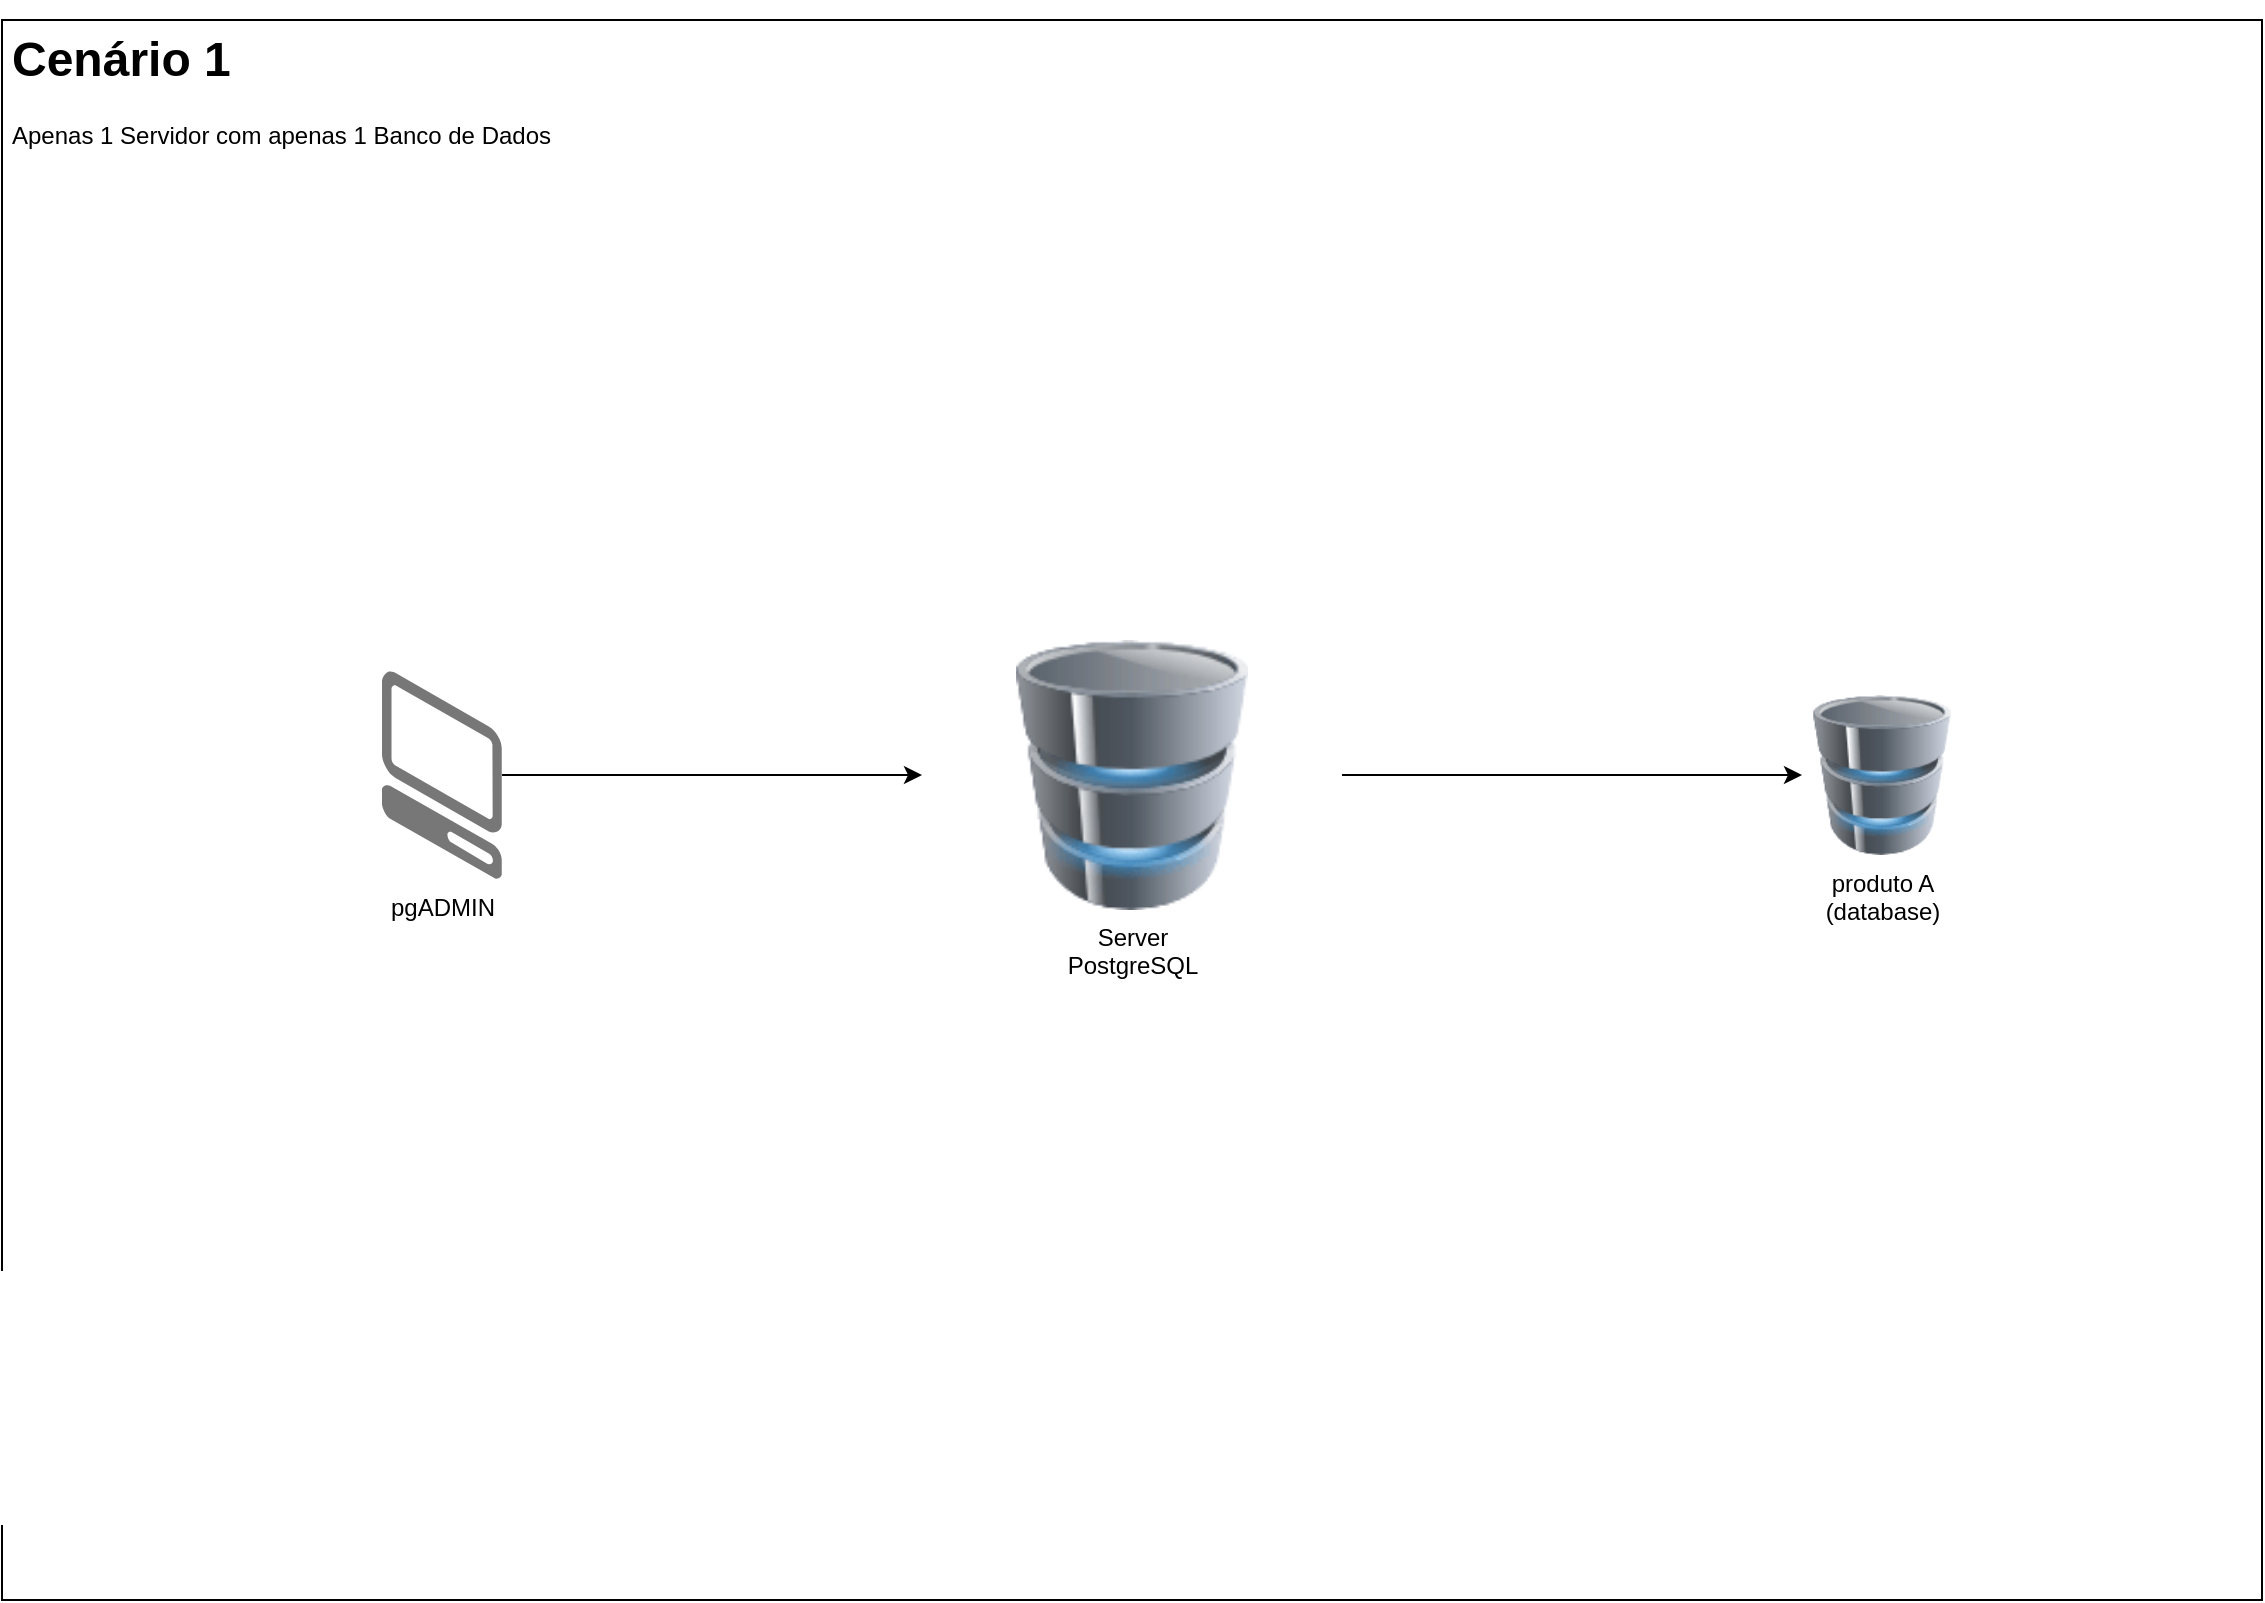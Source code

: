 <mxfile version="14.5.1" type="device" pages="5"><diagram name="Cenario 1" id="Lg8m0BUe3CHeItATcfle"><mxGraphModel dx="1662" dy="843" grid="1" gridSize="10" guides="1" tooltips="1" connect="1" arrows="1" fold="1" page="1" pageScale="1" pageWidth="1169" pageHeight="827" math="0" shadow="0"><root><mxCell id="Ot9m-OOdKR0GXdEqCJFs-0"/><mxCell id="Ot9m-OOdKR0GXdEqCJFs-1" parent="Ot9m-OOdKR0GXdEqCJFs-0"/><mxCell id="1UFnQcqvjPA9GLPfZd_I-0" value="&lt;h1&gt;Cenário 1&lt;/h1&gt;&lt;p&gt;Apenas 1 Servidor com apenas 1 Banco de Dados&lt;/p&gt;" style="text;html=1;fillColor=none;spacing=5;spacingTop=-20;whiteSpace=wrap;overflow=hidden;rounded=0;strokeColor=#000000;" parent="Ot9m-OOdKR0GXdEqCJFs-1" vertex="1"><mxGeometry x="20" y="20" width="1130" height="790" as="geometry"/></mxCell><mxCell id="Ot9m-OOdKR0GXdEqCJFs-2" value="" style="edgeStyle=none;rounded=0;orthogonalLoop=1;jettySize=auto;html=1;" parent="Ot9m-OOdKR0GXdEqCJFs-1" source="Ot9m-OOdKR0GXdEqCJFs-5" target="Ot9m-OOdKR0GXdEqCJFs-9" edge="1"><mxGeometry relative="1" as="geometry"/></mxCell><mxCell id="Ot9m-OOdKR0GXdEqCJFs-5" value="Server&lt;br&gt;PostgreSQL" style="image;html=1;image=img/lib/clip_art/computers/Database_128x128.png" parent="Ot9m-OOdKR0GXdEqCJFs-1" vertex="1"><mxGeometry x="480" y="330" width="210" height="135" as="geometry"/></mxCell><mxCell id="Ot9m-OOdKR0GXdEqCJFs-6" style="rounded=0;orthogonalLoop=1;jettySize=auto;html=1;entryX=0;entryY=0.5;entryDx=0;entryDy=0;" parent="Ot9m-OOdKR0GXdEqCJFs-1" source="Ot9m-OOdKR0GXdEqCJFs-8" target="Ot9m-OOdKR0GXdEqCJFs-5" edge="1"><mxGeometry relative="1" as="geometry"/></mxCell><mxCell id="Ot9m-OOdKR0GXdEqCJFs-8" value="pgADMIN" style="verticalLabelPosition=bottom;html=1;verticalAlign=top;strokeWidth=1;align=center;outlineConnect=0;dashed=0;outlineConnect=0;shape=mxgraph.aws3d.client;aspect=fixed;strokeColor=none;fillColor=#777777;" parent="Ot9m-OOdKR0GXdEqCJFs-1" vertex="1"><mxGeometry x="210" y="345.5" width="60" height="104" as="geometry"/></mxCell><mxCell id="Ot9m-OOdKR0GXdEqCJFs-9" value="produto A&lt;br&gt;(database)" style="image;html=1;image=img/lib/clip_art/computers/Database_128x128.png" parent="Ot9m-OOdKR0GXdEqCJFs-1" vertex="1"><mxGeometry x="920" y="357.5" width="80" height="80" as="geometry"/></mxCell></root></mxGraphModel></diagram><diagram id="BOj2NvZGHwCoUeLI7-mo" name="Cenario 2"><mxGraphModel dx="1662" dy="843" grid="1" gridSize="10" guides="1" tooltips="1" connect="1" arrows="1" fold="1" page="1" pageScale="1" pageWidth="1169" pageHeight="827" math="0" shadow="0"><root><mxCell id="9vWRm2GDRzrBymxlWxMZ-0"/><mxCell id="9vWRm2GDRzrBymxlWxMZ-1" parent="9vWRm2GDRzrBymxlWxMZ-0"/><mxCell id="JJjgjn09jL8YowxzHOb0-0" value="&lt;h1&gt;Cenário 2&lt;/h1&gt;&lt;p&gt;Apenas 1 Servidor mas 1 Banco de Dados por Cliente (Replicando as estruturas)&lt;/p&gt;" style="text;html=1;fillColor=none;spacing=5;spacingTop=-20;whiteSpace=wrap;overflow=hidden;rounded=0;strokeColor=#000000;" parent="9vWRm2GDRzrBymxlWxMZ-1" vertex="1"><mxGeometry x="10" y="10" width="1140" height="800" as="geometry"/></mxCell><mxCell id="LACKKOnHZq74fu0vClXh-7" style="edgeStyle=orthogonalEdgeStyle;rounded=0;orthogonalLoop=1;jettySize=auto;html=1;" parent="9vWRm2GDRzrBymxlWxMZ-1" source="LACKKOnHZq74fu0vClXh-1" target="LACKKOnHZq74fu0vClXh-5" edge="1"><mxGeometry relative="1" as="geometry"/></mxCell><mxCell id="LACKKOnHZq74fu0vClXh-9" style="edgeStyle=orthogonalEdgeStyle;rounded=0;orthogonalLoop=1;jettySize=auto;html=1;entryX=0;entryY=0.75;entryDx=0;entryDy=0;" parent="9vWRm2GDRzrBymxlWxMZ-1" source="LACKKOnHZq74fu0vClXh-1" target="LACKKOnHZq74fu0vClXh-4" edge="1"><mxGeometry relative="1" as="geometry"><Array as="points"><mxPoint x="480" y="200"/></Array></mxGeometry></mxCell><mxCell id="LACKKOnHZq74fu0vClXh-10" style="edgeStyle=orthogonalEdgeStyle;rounded=0;orthogonalLoop=1;jettySize=auto;html=1;entryX=0;entryY=0.75;entryDx=0;entryDy=0;" parent="9vWRm2GDRzrBymxlWxMZ-1" source="LACKKOnHZq74fu0vClXh-1" target="LACKKOnHZq74fu0vClXh-6" edge="1"><mxGeometry relative="1" as="geometry"><Array as="points"><mxPoint x="475" y="650"/></Array></mxGeometry></mxCell><mxCell id="LACKKOnHZq74fu0vClXh-1" value="Server&lt;br&gt;PostgreSQL" style="image;html=1;image=img/lib/clip_art/computers/Database_128x128.png" parent="9vWRm2GDRzrBymxlWxMZ-1" vertex="1"><mxGeometry x="370" y="350" width="210" height="135" as="geometry"/></mxCell><mxCell id="LACKKOnHZq74fu0vClXh-2" style="rounded=0;orthogonalLoop=1;jettySize=auto;html=1;entryX=0;entryY=0.5;entryDx=0;entryDy=0;" parent="9vWRm2GDRzrBymxlWxMZ-1" source="LACKKOnHZq74fu0vClXh-3" target="LACKKOnHZq74fu0vClXh-1" edge="1"><mxGeometry relative="1" as="geometry"/></mxCell><mxCell id="LACKKOnHZq74fu0vClXh-3" value="pgADMIN" style="verticalLabelPosition=bottom;html=1;verticalAlign=top;strokeWidth=1;align=center;outlineConnect=0;dashed=0;outlineConnect=0;shape=mxgraph.aws3d.client;aspect=fixed;strokeColor=none;fillColor=#777777;" parent="9vWRm2GDRzrBymxlWxMZ-1" vertex="1"><mxGeometry x="200" y="365.5" width="60" height="104" as="geometry"/></mxCell><mxCell id="LACKKOnHZq74fu0vClXh-4" value="produto A&lt;br&gt;(database)&lt;br&gt;[cliente A]" style="image;html=1;image=img/lib/clip_art/computers/Database_128x128.png" parent="9vWRm2GDRzrBymxlWxMZ-1" vertex="1"><mxGeometry x="930" y="140" width="80" height="80" as="geometry"/></mxCell><mxCell id="LACKKOnHZq74fu0vClXh-5" value="produto A&lt;br&gt;(database)&lt;br&gt;[cliente B]" style="image;html=1;image=img/lib/clip_art/computers/Database_128x128.png" parent="9vWRm2GDRzrBymxlWxMZ-1" vertex="1"><mxGeometry x="930" y="377.5" width="80" height="80" as="geometry"/></mxCell><mxCell id="LACKKOnHZq74fu0vClXh-6" value="produto A&lt;br&gt;(database)&lt;br&gt;[cliente X]" style="image;html=1;image=img/lib/clip_art/computers/Database_128x128.png" parent="9vWRm2GDRzrBymxlWxMZ-1" vertex="1"><mxGeometry x="930" y="590" width="80" height="80" as="geometry"/></mxCell></root></mxGraphModel></diagram><diagram id="2zVzznr61p73fuEzWiJb" name="Cenário 3"><mxGraphModel dx="2374" dy="1204" grid="1" gridSize="10" guides="1" tooltips="1" connect="1" arrows="1" fold="1" page="1" pageScale="1" pageWidth="1169" pageHeight="827" math="0" shadow="0"><root><mxCell id="q4gJIiIvbS1eZ_yKjsUI-0"/><mxCell id="q4gJIiIvbS1eZ_yKjsUI-1" parent="q4gJIiIvbS1eZ_yKjsUI-0"/><mxCell id="UVeZngJhvJa9QWH8995u-137" value="&lt;h1&gt;Cenário 3&lt;/h1&gt;&lt;p&gt;1 Servidor por Cliente com 1 banco de dados por produto contratado.&lt;/p&gt;" style="text;html=1;fillColor=none;spacing=5;spacingTop=-20;whiteSpace=wrap;overflow=hidden;rounded=0;strokeColor=#000000;" parent="q4gJIiIvbS1eZ_yKjsUI-1" vertex="1"><mxGeometry x="10" y="20" width="1140" height="790" as="geometry"/></mxCell><mxCell id="7" value="" style="edgeStyle=none;rounded=0;orthogonalLoop=1;jettySize=auto;html=1;" parent="q4gJIiIvbS1eZ_yKjsUI-1" source="2" target="6" edge="1"><mxGeometry relative="1" as="geometry"/></mxCell><mxCell id="2" value="Server A&lt;br&gt;[Cliente A]" style="image;html=1;image=img/lib/clip_art/computers/Database_128x128.png" parent="q4gJIiIvbS1eZ_yKjsUI-1" vertex="1"><mxGeometry x="510" y="142" width="210" height="135" as="geometry"/></mxCell><mxCell id="4" style="rounded=0;orthogonalLoop=1;jettySize=auto;html=1;entryX=0;entryY=0.5;entryDx=0;entryDy=0;edgeStyle=orthogonalEdgeStyle;" parent="q4gJIiIvbS1eZ_yKjsUI-1" source="3" target="2" edge="1"><mxGeometry relative="1" as="geometry"/></mxCell><mxCell id="137" style="edgeStyle=orthogonalEdgeStyle;rounded=0;orthogonalLoop=1;jettySize=auto;html=1;entryX=0;entryY=0.5;entryDx=0;entryDy=0;" parent="q4gJIiIvbS1eZ_yKjsUI-1" source="3" target="133" edge="1"><mxGeometry relative="1" as="geometry"/></mxCell><mxCell id="nH_53L9v-JraRv6s9P3--138" style="edgeStyle=orthogonalEdgeStyle;rounded=0;orthogonalLoop=1;jettySize=auto;html=1;entryX=0;entryY=0.5;entryDx=0;entryDy=0;" parent="q4gJIiIvbS1eZ_yKjsUI-1" source="3" target="nH_53L9v-JraRv6s9P3--137" edge="1"><mxGeometry relative="1" as="geometry"/></mxCell><mxCell id="3" value="pgADMIN" style="verticalLabelPosition=bottom;html=1;verticalAlign=top;strokeWidth=1;align=center;outlineConnect=0;dashed=0;outlineConnect=0;shape=mxgraph.aws3d.client;aspect=fixed;strokeColor=none;fillColor=#777777;" parent="q4gJIiIvbS1eZ_yKjsUI-1" vertex="1"><mxGeometry x="40" y="359.5" width="57.98" height="100.5" as="geometry"/></mxCell><mxCell id="6" value="produtoA&lt;br&gt;(database)" style="image;html=1;image=img/lib/clip_art/computers/Database_128x128.png" parent="q4gJIiIvbS1eZ_yKjsUI-1" vertex="1"><mxGeometry x="1040" y="169.5" width="80" height="80" as="geometry"/></mxCell><mxCell id="130" value="" style="edgeStyle=none;rounded=0;orthogonalLoop=1;jettySize=auto;html=1;" parent="q4gJIiIvbS1eZ_yKjsUI-1" source="133" target="134" edge="1"><mxGeometry relative="1" as="geometry"/></mxCell><mxCell id="133" value="Server B&lt;br&gt;[Cliente B]" style="image;html=1;image=img/lib/clip_art/computers/Database_128x128.png" parent="q4gJIiIvbS1eZ_yKjsUI-1" vertex="1"><mxGeometry x="510" y="344" width="210" height="135" as="geometry"/></mxCell><mxCell id="134" value="produtoA&lt;br&gt;(database)" style="image;html=1;image=img/lib/clip_art/computers/Database_128x128.png" parent="q4gJIiIvbS1eZ_yKjsUI-1" vertex="1"><mxGeometry x="1050" y="371.5" width="80" height="80" as="geometry"/></mxCell><mxCell id="nH_53L9v-JraRv6s9P3--140" style="edgeStyle=orthogonalEdgeStyle;rounded=0;orthogonalLoop=1;jettySize=auto;html=1;entryX=0;entryY=0.5;entryDx=0;entryDy=0;" parent="q4gJIiIvbS1eZ_yKjsUI-1" source="nH_53L9v-JraRv6s9P3--137" target="nH_53L9v-JraRv6s9P3--139" edge="1"><mxGeometry relative="1" as="geometry"/></mxCell><mxCell id="nH_53L9v-JraRv6s9P3--137" value="Server X&lt;br&gt;[Cliente X]" style="image;html=1;image=img/lib/clip_art/computers/Database_128x128.png" parent="q4gJIiIvbS1eZ_yKjsUI-1" vertex="1"><mxGeometry x="510" y="549.5" width="210" height="135" as="geometry"/></mxCell><mxCell id="nH_53L9v-JraRv6s9P3--139" value="produtoA&lt;br&gt;(database)" style="image;html=1;image=img/lib/clip_art/computers/Database_128x128.png" parent="q4gJIiIvbS1eZ_yKjsUI-1" vertex="1"><mxGeometry x="1050" y="577" width="80" height="80" as="geometry"/></mxCell></root></mxGraphModel></diagram><diagram name="Cenário 4" id="gO_Chl5MxCKolKvWs-Rl"><mxGraphModel dx="2770" dy="1405" grid="1" gridSize="10" guides="1" tooltips="1" connect="1" arrows="1" fold="1" page="1" pageScale="1" pageWidth="1169" pageHeight="827" math="0" shadow="0"><root><mxCell id="ryoK1AbgunaD2ylwboW6-0"/><mxCell id="ryoK1AbgunaD2ylwboW6-1" parent="ryoK1AbgunaD2ylwboW6-0"/><mxCell id="ryoK1AbgunaD2ylwboW6-15" value="&lt;h1&gt;Cenário 4&lt;/h1&gt;&lt;p&gt;1 Servidor por Cliente com 1 ou mais banco de dados por produtos contratado.&lt;/p&gt;" style="text;html=1;fillColor=none;spacing=5;spacingTop=-20;whiteSpace=wrap;overflow=hidden;rounded=0;strokeColor=#000000;" parent="ryoK1AbgunaD2ylwboW6-1" vertex="1"><mxGeometry x="10" y="10" width="1140" height="800" as="geometry"/></mxCell><mxCell id="ryoK1AbgunaD2ylwboW6-2" value="" style="edgeStyle=elbowEdgeStyle;rounded=0;orthogonalLoop=1;jettySize=auto;html=1;" parent="ryoK1AbgunaD2ylwboW6-1" source="ryoK1AbgunaD2ylwboW6-3" target="ryoK1AbgunaD2ylwboW6-8" edge="1"><mxGeometry relative="1" as="geometry"/></mxCell><mxCell id="ryoK1AbgunaD2ylwboW6-17" style="edgeStyle=elbowEdgeStyle;rounded=0;orthogonalLoop=1;jettySize=auto;html=1;" parent="ryoK1AbgunaD2ylwboW6-1" source="ryoK1AbgunaD2ylwboW6-3" target="ryoK1AbgunaD2ylwboW6-16" edge="1"><mxGeometry relative="1" as="geometry"/></mxCell><mxCell id="ryoK1AbgunaD2ylwboW6-3" value="Server A&lt;br&gt;[Cliente A]" style="image;html=1;image=img/lib/clip_art/computers/Database_128x128.png" parent="ryoK1AbgunaD2ylwboW6-1" vertex="1"><mxGeometry x="560" y="149.5" width="210" height="135" as="geometry"/></mxCell><mxCell id="ryoK1AbgunaD2ylwboW6-4" style="rounded=0;orthogonalLoop=1;jettySize=auto;html=1;entryX=0;entryY=0.5;entryDx=0;entryDy=0;edgeStyle=orthogonalEdgeStyle;" parent="ryoK1AbgunaD2ylwboW6-1" source="ryoK1AbgunaD2ylwboW6-7" target="ryoK1AbgunaD2ylwboW6-3" edge="1"><mxGeometry relative="1" as="geometry"/></mxCell><mxCell id="ryoK1AbgunaD2ylwboW6-5" style="edgeStyle=orthogonalEdgeStyle;rounded=0;orthogonalLoop=1;jettySize=auto;html=1;entryX=0;entryY=0.5;entryDx=0;entryDy=0;" parent="ryoK1AbgunaD2ylwboW6-1" source="ryoK1AbgunaD2ylwboW6-7" target="ryoK1AbgunaD2ylwboW6-10" edge="1"><mxGeometry relative="1" as="geometry"/></mxCell><mxCell id="ryoK1AbgunaD2ylwboW6-6" style="edgeStyle=orthogonalEdgeStyle;rounded=0;orthogonalLoop=1;jettySize=auto;html=1;entryX=0;entryY=0.5;entryDx=0;entryDy=0;" parent="ryoK1AbgunaD2ylwboW6-1" source="ryoK1AbgunaD2ylwboW6-7" target="ryoK1AbgunaD2ylwboW6-13" edge="1"><mxGeometry relative="1" as="geometry"/></mxCell><mxCell id="ryoK1AbgunaD2ylwboW6-7" value="pgADMIN" style="verticalLabelPosition=bottom;html=1;verticalAlign=top;strokeWidth=1;align=center;outlineConnect=0;dashed=0;outlineConnect=0;shape=mxgraph.aws3d.client;aspect=fixed;strokeColor=none;fillColor=#777777;" parent="ryoK1AbgunaD2ylwboW6-1" vertex="1"><mxGeometry x="60" y="399.5" width="60" height="104" as="geometry"/></mxCell><mxCell id="ryoK1AbgunaD2ylwboW6-8" value="produtoA&lt;br&gt;(database)" style="image;html=1;image=img/lib/clip_art/computers/Database_128x128.png" parent="ryoK1AbgunaD2ylwboW6-1" vertex="1"><mxGeometry x="980" y="102" width="80" height="80" as="geometry"/></mxCell><mxCell id="ryoK1AbgunaD2ylwboW6-9" value="" style="edgeStyle=none;rounded=0;orthogonalLoop=1;jettySize=auto;html=1;" parent="ryoK1AbgunaD2ylwboW6-1" source="ryoK1AbgunaD2ylwboW6-10" target="ryoK1AbgunaD2ylwboW6-11" edge="1"><mxGeometry relative="1" as="geometry"/></mxCell><mxCell id="ryoK1AbgunaD2ylwboW6-10" value="Server B&lt;br&gt;[Cliente B]" style="image;html=1;image=img/lib/clip_art/computers/Database_128x128.png" parent="ryoK1AbgunaD2ylwboW6-1" vertex="1"><mxGeometry x="560" y="384" width="210" height="135" as="geometry"/></mxCell><mxCell id="ryoK1AbgunaD2ylwboW6-11" value="produtoA&lt;br&gt;(database)" style="image;html=1;image=img/lib/clip_art/computers/Database_128x128.png" parent="ryoK1AbgunaD2ylwboW6-1" vertex="1"><mxGeometry x="980" y="411.5" width="80" height="80" as="geometry"/></mxCell><mxCell id="ryoK1AbgunaD2ylwboW6-12" style="edgeStyle=orthogonalEdgeStyle;rounded=0;orthogonalLoop=1;jettySize=auto;html=1;entryX=0;entryY=0.5;entryDx=0;entryDy=0;" parent="ryoK1AbgunaD2ylwboW6-1" source="ryoK1AbgunaD2ylwboW6-13" target="ryoK1AbgunaD2ylwboW6-14" edge="1"><mxGeometry relative="1" as="geometry"/></mxCell><mxCell id="ryoK1AbgunaD2ylwboW6-13" value="Server X&lt;br&gt;[Cliente X]" style="image;html=1;image=img/lib/clip_art/computers/Database_128x128.png" parent="ryoK1AbgunaD2ylwboW6-1" vertex="1"><mxGeometry x="560" y="589.5" width="210" height="135" as="geometry"/></mxCell><mxCell id="ryoK1AbgunaD2ylwboW6-14" value="produtoA&lt;br&gt;(database)" style="image;html=1;image=img/lib/clip_art/computers/Database_128x128.png" parent="ryoK1AbgunaD2ylwboW6-1" vertex="1"><mxGeometry x="980" y="617" width="80" height="80" as="geometry"/></mxCell><mxCell id="ryoK1AbgunaD2ylwboW6-16" value="produtoX&lt;br&gt;(database)" style="image;html=1;image=img/lib/clip_art/computers/Database_128x128.png" parent="ryoK1AbgunaD2ylwboW6-1" vertex="1"><mxGeometry x="980" y="259.5" width="80" height="80" as="geometry"/></mxCell></root></mxGraphModel></diagram><diagram name="Cenário 5" id="tDEpRSCWuwAneZ7bAdGu"><mxGraphModel dx="3324" dy="1686" grid="1" gridSize="10" guides="1" tooltips="1" connect="1" arrows="1" fold="1" page="1" pageScale="1" pageWidth="1169" pageHeight="827" math="0" shadow="0"><root><mxCell id="catbOcboeokTCygIWq5X-0"/><mxCell id="catbOcboeokTCygIWq5X-1" parent="catbOcboeokTCygIWq5X-0"/><mxCell id="catbOcboeokTCygIWq5X-2" value="&lt;h1&gt;Cenário 5&lt;/h1&gt;&lt;p&gt;1 Servidor por Produto com 1 ou mais banco de dados por cliente.&lt;/p&gt;" style="text;html=1;fillColor=none;spacing=5;spacingTop=-20;whiteSpace=wrap;overflow=hidden;rounded=0;strokeColor=#000000;" parent="catbOcboeokTCygIWq5X-1" vertex="1"><mxGeometry x="10" y="10" width="1140" height="800" as="geometry"/></mxCell><mxCell id="catbOcboeokTCygIWq5X-3" value="" style="edgeStyle=elbowEdgeStyle;rounded=0;orthogonalLoop=1;jettySize=auto;html=1;" parent="catbOcboeokTCygIWq5X-1" source="catbOcboeokTCygIWq5X-5" target="catbOcboeokTCygIWq5X-10" edge="1"><mxGeometry relative="1" as="geometry"/></mxCell><mxCell id="catbOcboeokTCygIWq5X-4" style="edgeStyle=elbowEdgeStyle;rounded=0;orthogonalLoop=1;jettySize=auto;html=1;" parent="catbOcboeokTCygIWq5X-1" source="catbOcboeokTCygIWq5X-5" target="catbOcboeokTCygIWq5X-17" edge="1"><mxGeometry relative="1" as="geometry"/></mxCell><mxCell id="catbOcboeokTCygIWq5X-5" value="Server A&lt;br&gt;[Produto A]" style="image;html=1;image=img/lib/clip_art/computers/Database_128x128.png" parent="catbOcboeokTCygIWq5X-1" vertex="1"><mxGeometry x="490" y="90" width="210" height="135" as="geometry"/></mxCell><mxCell id="catbOcboeokTCygIWq5X-6" style="rounded=0;orthogonalLoop=1;jettySize=auto;html=1;entryX=0;entryY=0.5;entryDx=0;entryDy=0;edgeStyle=orthogonalEdgeStyle;" parent="catbOcboeokTCygIWq5X-1" source="catbOcboeokTCygIWq5X-9" target="catbOcboeokTCygIWq5X-5" edge="1"><mxGeometry relative="1" as="geometry"/></mxCell><mxCell id="catbOcboeokTCygIWq5X-7" style="edgeStyle=orthogonalEdgeStyle;rounded=0;orthogonalLoop=1;jettySize=auto;html=1;entryX=0;entryY=0.5;entryDx=0;entryDy=0;" parent="catbOcboeokTCygIWq5X-1" source="catbOcboeokTCygIWq5X-9" target="catbOcboeokTCygIWq5X-12" edge="1"><mxGeometry relative="1" as="geometry"/></mxCell><mxCell id="catbOcboeokTCygIWq5X-8" style="edgeStyle=orthogonalEdgeStyle;rounded=0;orthogonalLoop=1;jettySize=auto;html=1;entryX=0;entryY=0.5;entryDx=0;entryDy=0;" parent="catbOcboeokTCygIWq5X-1" source="catbOcboeokTCygIWq5X-9" target="catbOcboeokTCygIWq5X-15" edge="1"><mxGeometry relative="1" as="geometry"/></mxCell><mxCell id="catbOcboeokTCygIWq5X-9" value="pgADMIN" style="verticalLabelPosition=bottom;html=1;verticalAlign=top;strokeWidth=1;align=center;outlineConnect=0;dashed=0;outlineConnect=0;shape=mxgraph.aws3d.client;aspect=fixed;strokeColor=none;fillColor=#777777;" parent="catbOcboeokTCygIWq5X-1" vertex="1"><mxGeometry x="60" y="340" width="60" height="104" as="geometry"/></mxCell><mxCell id="catbOcboeokTCygIWq5X-10" value="clienteA&lt;br&gt;(database)" style="image;html=1;image=img/lib/clip_art/computers/Database_128x128.png" parent="catbOcboeokTCygIWq5X-1" vertex="1"><mxGeometry x="970" y="42.5" width="80" height="80" as="geometry"/></mxCell><mxCell id="catbOcboeokTCygIWq5X-11" value="" style="edgeStyle=none;rounded=0;orthogonalLoop=1;jettySize=auto;html=1;" parent="catbOcboeokTCygIWq5X-1" source="catbOcboeokTCygIWq5X-12" target="catbOcboeokTCygIWq5X-13" edge="1"><mxGeometry relative="1" as="geometry"/></mxCell><mxCell id="catbOcboeokTCygIWq5X-12" value="Server B&lt;br&gt;[Produto B]" style="image;html=1;image=img/lib/clip_art/computers/Database_128x128.png" parent="catbOcboeokTCygIWq5X-1" vertex="1"><mxGeometry x="490" y="324.5" width="210" height="135" as="geometry"/></mxCell><mxCell id="catbOcboeokTCygIWq5X-13" value="clienteA&lt;br&gt;(database)" style="image;html=1;image=img/lib/clip_art/computers/Database_128x128.png" parent="catbOcboeokTCygIWq5X-1" vertex="1"><mxGeometry x="970" y="352" width="80" height="80" as="geometry"/></mxCell><mxCell id="catbOcboeokTCygIWq5X-14" style="edgeStyle=orthogonalEdgeStyle;rounded=0;orthogonalLoop=1;jettySize=auto;html=1;entryX=0;entryY=0.5;entryDx=0;entryDy=0;" parent="catbOcboeokTCygIWq5X-1" source="catbOcboeokTCygIWq5X-15" target="catbOcboeokTCygIWq5X-16" edge="1"><mxGeometry relative="1" as="geometry"/></mxCell><mxCell id="catbOcboeokTCygIWq5X-15" value="Server X&lt;br&gt;[Produto X]" style="image;html=1;image=img/lib/clip_art/computers/Database_128x128.png" parent="catbOcboeokTCygIWq5X-1" vertex="1"><mxGeometry x="490" y="530" width="210" height="135" as="geometry"/></mxCell><mxCell id="catbOcboeokTCygIWq5X-16" value="clienteA&lt;br&gt;(database)" style="image;html=1;image=img/lib/clip_art/computers/Database_128x128.png" parent="catbOcboeokTCygIWq5X-1" vertex="1"><mxGeometry x="970" y="557.5" width="80" height="80" as="geometry"/></mxCell><mxCell id="catbOcboeokTCygIWq5X-17" value="clienteX&lt;br&gt;(database)" style="image;html=1;image=img/lib/clip_art/computers/Database_128x128.png" parent="catbOcboeokTCygIWq5X-1" vertex="1"><mxGeometry x="970" y="200" width="80" height="80" as="geometry"/></mxCell></root></mxGraphModel></diagram></mxfile>